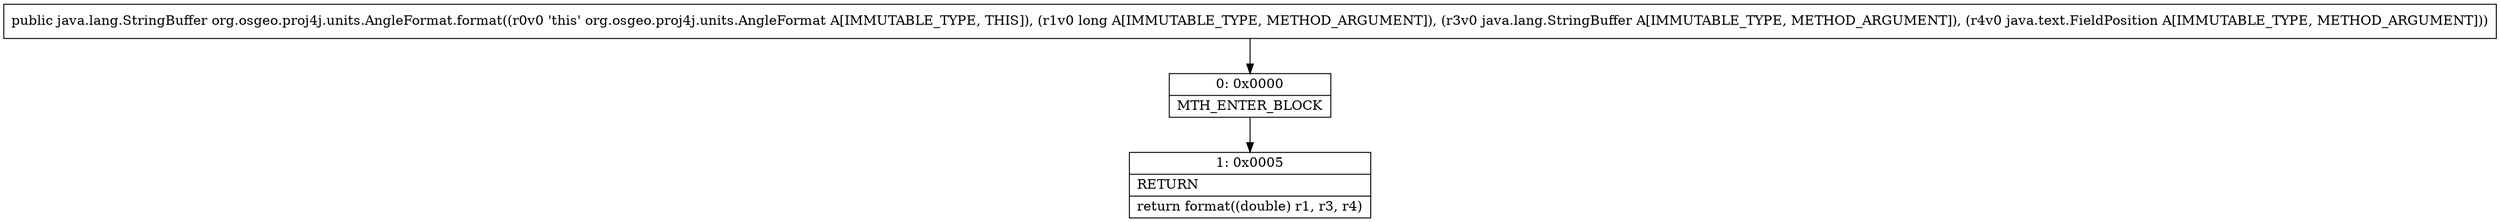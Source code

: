digraph "CFG fororg.osgeo.proj4j.units.AngleFormat.format(JLjava\/lang\/StringBuffer;Ljava\/text\/FieldPosition;)Ljava\/lang\/StringBuffer;" {
Node_0 [shape=record,label="{0\:\ 0x0000|MTH_ENTER_BLOCK\l}"];
Node_1 [shape=record,label="{1\:\ 0x0005|RETURN\l|return format((double) r1, r3, r4)\l}"];
MethodNode[shape=record,label="{public java.lang.StringBuffer org.osgeo.proj4j.units.AngleFormat.format((r0v0 'this' org.osgeo.proj4j.units.AngleFormat A[IMMUTABLE_TYPE, THIS]), (r1v0 long A[IMMUTABLE_TYPE, METHOD_ARGUMENT]), (r3v0 java.lang.StringBuffer A[IMMUTABLE_TYPE, METHOD_ARGUMENT]), (r4v0 java.text.FieldPosition A[IMMUTABLE_TYPE, METHOD_ARGUMENT])) }"];
MethodNode -> Node_0;
Node_0 -> Node_1;
}


